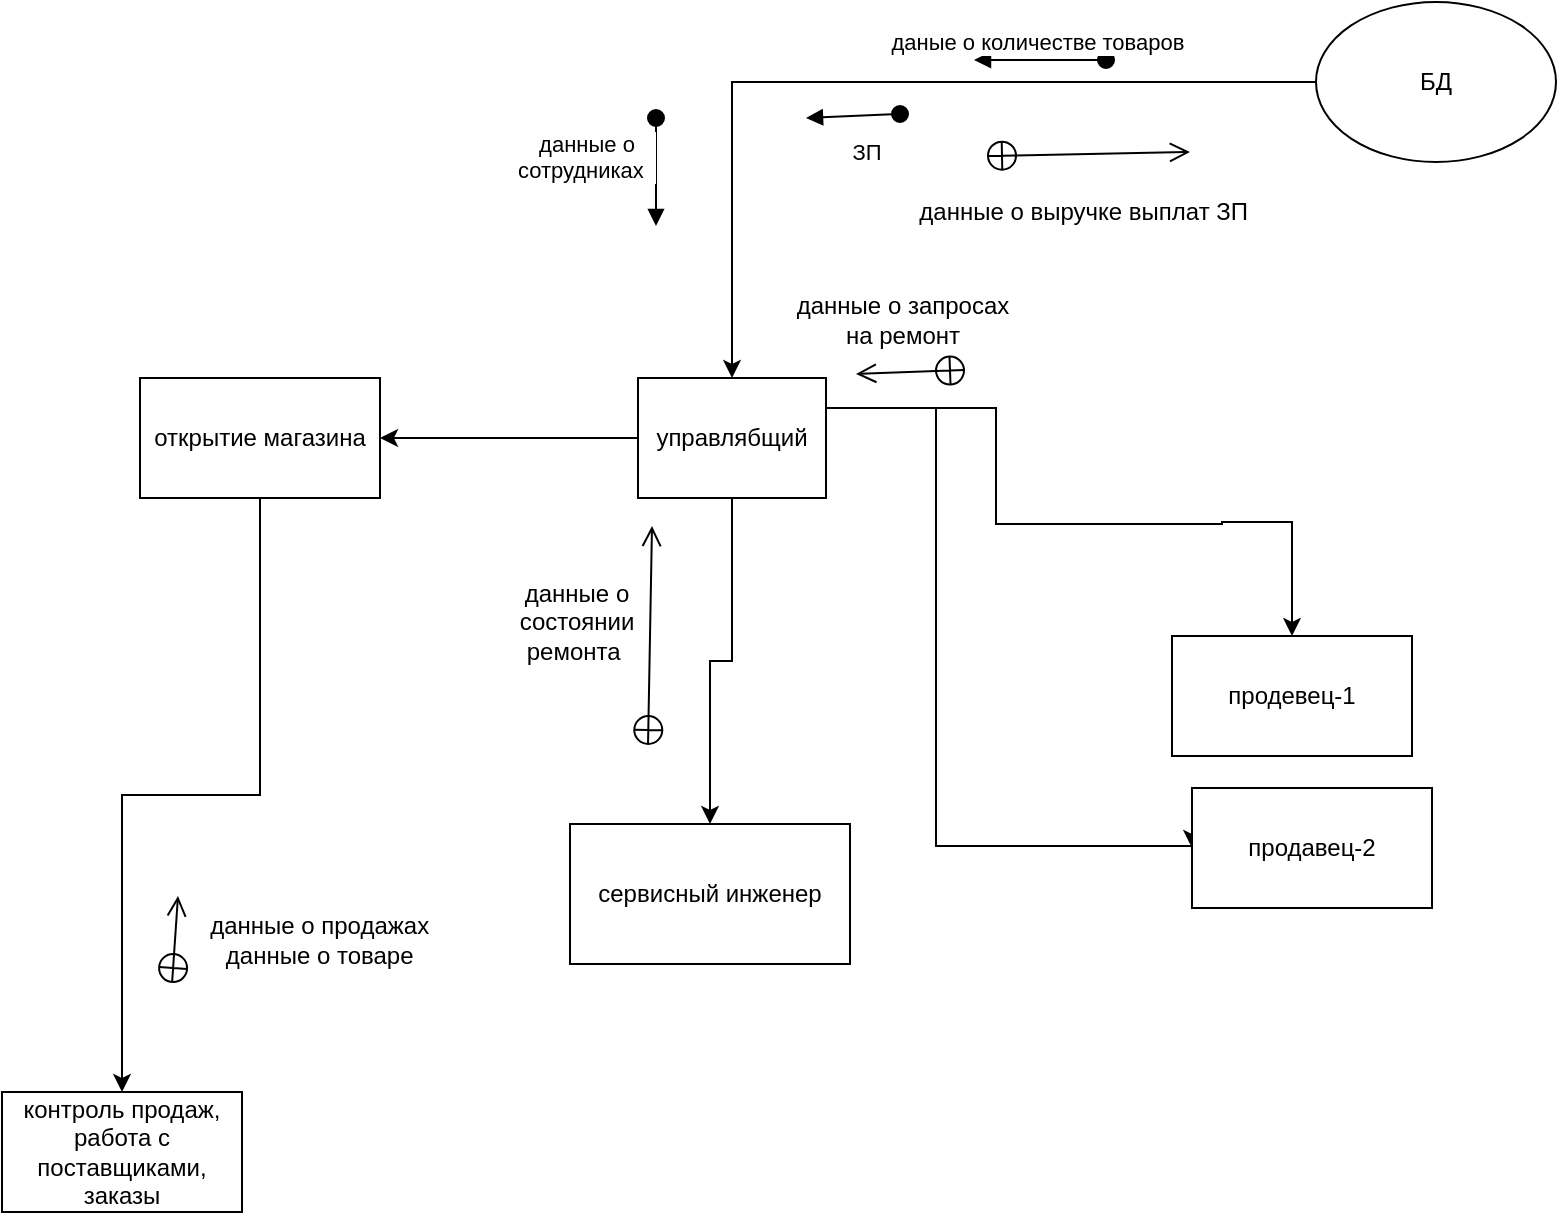 <mxfile version="28.2.5">
  <diagram name="Страница — 1" id="QMbe42eBh4tb1hdqD7YO">
    <mxGraphModel dx="3257" dy="1194" grid="0" gridSize="10" guides="1" tooltips="1" connect="1" arrows="1" fold="1" page="0" pageScale="1" pageWidth="827" pageHeight="1169" math="0" shadow="0">
      <root>
        <mxCell id="0" />
        <mxCell id="1" parent="0" />
        <mxCell id="u8kxydEln6Iff79MKBgB-2" style="edgeStyle=orthogonalEdgeStyle;rounded=0;orthogonalLoop=1;jettySize=auto;html=1;exitX=1;exitY=0.25;exitDx=0;exitDy=0;entryX=0.5;entryY=0;entryDx=0;entryDy=0;" edge="1" parent="1" source="6xBNjP1ZIQAaDlQq1Bg5-1" target="6xBNjP1ZIQAaDlQq1Bg5-3">
          <mxGeometry relative="1" as="geometry">
            <mxPoint x="-857" y="142" as="sourcePoint" />
            <mxPoint x="-693" y="171" as="targetPoint" />
            <Array as="points">
              <mxPoint x="-853" y="81" />
              <mxPoint x="-853" y="139" />
              <mxPoint x="-740" y="139" />
              <mxPoint x="-740" y="138" />
              <mxPoint x="-705" y="138" />
            </Array>
          </mxGeometry>
        </mxCell>
        <mxCell id="u8kxydEln6Iff79MKBgB-3" style="edgeStyle=orthogonalEdgeStyle;rounded=0;orthogonalLoop=1;jettySize=auto;html=1;entryX=0;entryY=0.5;entryDx=0;entryDy=0;exitX=1;exitY=0.25;exitDx=0;exitDy=0;" edge="1" parent="1" source="6xBNjP1ZIQAaDlQq1Bg5-1" target="6xBNjP1ZIQAaDlQq1Bg5-5">
          <mxGeometry relative="1" as="geometry">
            <mxPoint x="-827" y="60" as="sourcePoint" />
            <Array as="points">
              <mxPoint x="-883" y="81" />
              <mxPoint x="-883" y="300" />
            </Array>
          </mxGeometry>
        </mxCell>
        <mxCell id="u8kxydEln6Iff79MKBgB-15" style="edgeStyle=orthogonalEdgeStyle;rounded=0;orthogonalLoop=1;jettySize=auto;html=1;" edge="1" parent="1" source="6xBNjP1ZIQAaDlQq1Bg5-1" target="u8kxydEln6Iff79MKBgB-14">
          <mxGeometry relative="1" as="geometry" />
        </mxCell>
        <mxCell id="u8kxydEln6Iff79MKBgB-26" style="edgeStyle=orthogonalEdgeStyle;rounded=0;orthogonalLoop=1;jettySize=auto;html=1;exitX=0.5;exitY=1;exitDx=0;exitDy=0;entryX=0.5;entryY=0;entryDx=0;entryDy=0;" edge="1" parent="1" source="6xBNjP1ZIQAaDlQq1Bg5-1" target="u8kxydEln6Iff79MKBgB-25">
          <mxGeometry relative="1" as="geometry" />
        </mxCell>
        <mxCell id="6xBNjP1ZIQAaDlQq1Bg5-1" value="управлябщий" style="rounded=0;whiteSpace=wrap;html=1;" parent="1" vertex="1">
          <mxGeometry x="-1032" y="66" width="94" height="60" as="geometry" />
        </mxCell>
        <mxCell id="6xBNjP1ZIQAaDlQq1Bg5-13" style="edgeStyle=orthogonalEdgeStyle;rounded=0;orthogonalLoop=1;jettySize=auto;html=1;exitX=0;exitY=0.5;exitDx=0;exitDy=0;" parent="1" source="6xBNjP1ZIQAaDlQq1Bg5-2" target="6xBNjP1ZIQAaDlQq1Bg5-1" edge="1">
          <mxGeometry relative="1" as="geometry" />
        </mxCell>
        <mxCell id="6xBNjP1ZIQAaDlQq1Bg5-2" value="БД" style="ellipse;whiteSpace=wrap;html=1;" parent="1" vertex="1">
          <mxGeometry x="-693" y="-122" width="120" height="80" as="geometry" />
        </mxCell>
        <mxCell id="6xBNjP1ZIQAaDlQq1Bg5-3" value="продевец-1" style="rounded=0;whiteSpace=wrap;html=1;" parent="1" vertex="1">
          <mxGeometry x="-765" y="195" width="120" height="60" as="geometry" />
        </mxCell>
        <mxCell id="6xBNjP1ZIQAaDlQq1Bg5-5" value="продавец-2" style="rounded=0;whiteSpace=wrap;html=1;" parent="1" vertex="1">
          <mxGeometry x="-755" y="271" width="120" height="60" as="geometry" />
        </mxCell>
        <mxCell id="6xBNjP1ZIQAaDlQq1Bg5-10" value="" style="endArrow=open;startArrow=circlePlus;endFill=0;startFill=0;endSize=8;html=1;rounded=0;" parent="1" edge="1">
          <mxGeometry width="160" relative="1" as="geometry">
            <mxPoint x="-1265" y="369" as="sourcePoint" />
            <mxPoint x="-1262" y="325" as="targetPoint" />
          </mxGeometry>
        </mxCell>
        <mxCell id="u8kxydEln6Iff79MKBgB-1" value="даные о количестве товаров&amp;nbsp;" style="html=1;verticalAlign=bottom;startArrow=oval;startFill=1;endArrow=block;startSize=8;curved=0;rounded=0;" edge="1" parent="1">
          <mxGeometry width="60" relative="1" as="geometry">
            <mxPoint x="-798" y="-93" as="sourcePoint" />
            <mxPoint x="-864" y="-93" as="targetPoint" />
          </mxGeometry>
        </mxCell>
        <mxCell id="u8kxydEln6Iff79MKBgB-12" value="данные о &lt;br&gt;&lt;div&gt;сотрудниках&amp;nbsp;&amp;nbsp;&lt;/div&gt;" style="html=1;verticalAlign=bottom;startArrow=oval;startFill=1;endArrow=block;startSize=8;curved=0;rounded=0;" edge="1" parent="1">
          <mxGeometry x="0.296" y="-35" width="60" relative="1" as="geometry">
            <mxPoint x="-1023" y="-64" as="sourcePoint" />
            <mxPoint x="-1023" y="-10" as="targetPoint" />
            <mxPoint as="offset" />
          </mxGeometry>
        </mxCell>
        <mxCell id="u8kxydEln6Iff79MKBgB-17" style="edgeStyle=orthogonalEdgeStyle;rounded=0;orthogonalLoop=1;jettySize=auto;html=1;" edge="1" parent="1" source="u8kxydEln6Iff79MKBgB-14" target="u8kxydEln6Iff79MKBgB-16">
          <mxGeometry relative="1" as="geometry" />
        </mxCell>
        <mxCell id="u8kxydEln6Iff79MKBgB-14" value="открытие магазина" style="rounded=0;whiteSpace=wrap;html=1;" vertex="1" parent="1">
          <mxGeometry x="-1281" y="66" width="120" height="60" as="geometry" />
        </mxCell>
        <mxCell id="u8kxydEln6Iff79MKBgB-16" value="контроль продаж, работа с поставщиками, заказы" style="rounded=0;whiteSpace=wrap;html=1;" vertex="1" parent="1">
          <mxGeometry x="-1350" y="423" width="120" height="60" as="geometry" />
        </mxCell>
        <mxCell id="u8kxydEln6Iff79MKBgB-18" value="данные о продажах&amp;nbsp;&lt;br&gt;данные о товаре&amp;nbsp;" style="text;html=1;align=center;verticalAlign=middle;resizable=0;points=[];autosize=1;strokeColor=none;fillColor=none;" vertex="1" parent="1">
          <mxGeometry x="-1256" y="326" width="131" height="41" as="geometry" />
        </mxCell>
        <mxCell id="u8kxydEln6Iff79MKBgB-20" value="" style="endArrow=open;startArrow=circlePlus;endFill=0;startFill=0;endSize=8;html=1;rounded=0;" edge="1" parent="1">
          <mxGeometry width="160" relative="1" as="geometry">
            <mxPoint x="-868" y="62" as="sourcePoint" />
            <mxPoint x="-923" y="64" as="targetPoint" />
          </mxGeometry>
        </mxCell>
        <mxCell id="u8kxydEln6Iff79MKBgB-21" value="данные о запросах &lt;br&gt;на ремонт" style="text;html=1;align=center;verticalAlign=middle;resizable=0;points=[];autosize=1;strokeColor=none;fillColor=none;" vertex="1" parent="1">
          <mxGeometry x="-962" y="16" width="124" height="41" as="geometry" />
        </mxCell>
        <mxCell id="u8kxydEln6Iff79MKBgB-22" value="ЗП" style="html=1;verticalAlign=bottom;startArrow=oval;startFill=1;endArrow=block;startSize=8;curved=0;rounded=0;" edge="1" parent="1">
          <mxGeometry x="-0.227" y="27" width="60" relative="1" as="geometry">
            <mxPoint x="-901" y="-66" as="sourcePoint" />
            <mxPoint x="-948" y="-64" as="targetPoint" />
            <mxPoint as="offset" />
          </mxGeometry>
        </mxCell>
        <mxCell id="u8kxydEln6Iff79MKBgB-23" value="" style="endArrow=open;startArrow=circlePlus;endFill=0;startFill=0;endSize=8;html=1;rounded=0;" edge="1" parent="1">
          <mxGeometry width="160" relative="1" as="geometry">
            <mxPoint x="-858" y="-45" as="sourcePoint" />
            <mxPoint x="-756" y="-47" as="targetPoint" />
          </mxGeometry>
        </mxCell>
        <mxCell id="u8kxydEln6Iff79MKBgB-24" value="данные о выручке выплат ЗП&amp;nbsp;" style="text;html=1;align=center;verticalAlign=middle;resizable=0;points=[];autosize=1;strokeColor=none;fillColor=none;" vertex="1" parent="1">
          <mxGeometry x="-901" y="-30" width="186" height="26" as="geometry" />
        </mxCell>
        <mxCell id="u8kxydEln6Iff79MKBgB-25" value="серви&lt;span style=&quot;background-color: transparent; color: light-dark(rgb(0, 0, 0), rgb(255, 255, 255));&quot;&gt;сный инженер&lt;/span&gt;" style="rounded=0;whiteSpace=wrap;html=1;" vertex="1" parent="1">
          <mxGeometry x="-1066" y="289" width="140" height="70" as="geometry" />
        </mxCell>
        <mxCell id="u8kxydEln6Iff79MKBgB-27" value="" style="endArrow=open;startArrow=circlePlus;endFill=0;startFill=0;endSize=8;html=1;rounded=0;" edge="1" parent="1">
          <mxGeometry width="160" relative="1" as="geometry">
            <mxPoint x="-1027" y="250" as="sourcePoint" />
            <mxPoint x="-1025" y="140" as="targetPoint" />
          </mxGeometry>
        </mxCell>
        <mxCell id="u8kxydEln6Iff79MKBgB-28" value="данные о &lt;br&gt;состоянии&lt;br&gt;ремонта&amp;nbsp;&lt;div&gt;&lt;br/&gt;&lt;/div&gt;" style="text;html=1;align=center;verticalAlign=middle;resizable=0;points=[];autosize=1;strokeColor=none;fillColor=none;" vertex="1" parent="1">
          <mxGeometry x="-1101" y="160" width="75" height="70" as="geometry" />
        </mxCell>
      </root>
    </mxGraphModel>
  </diagram>
</mxfile>
